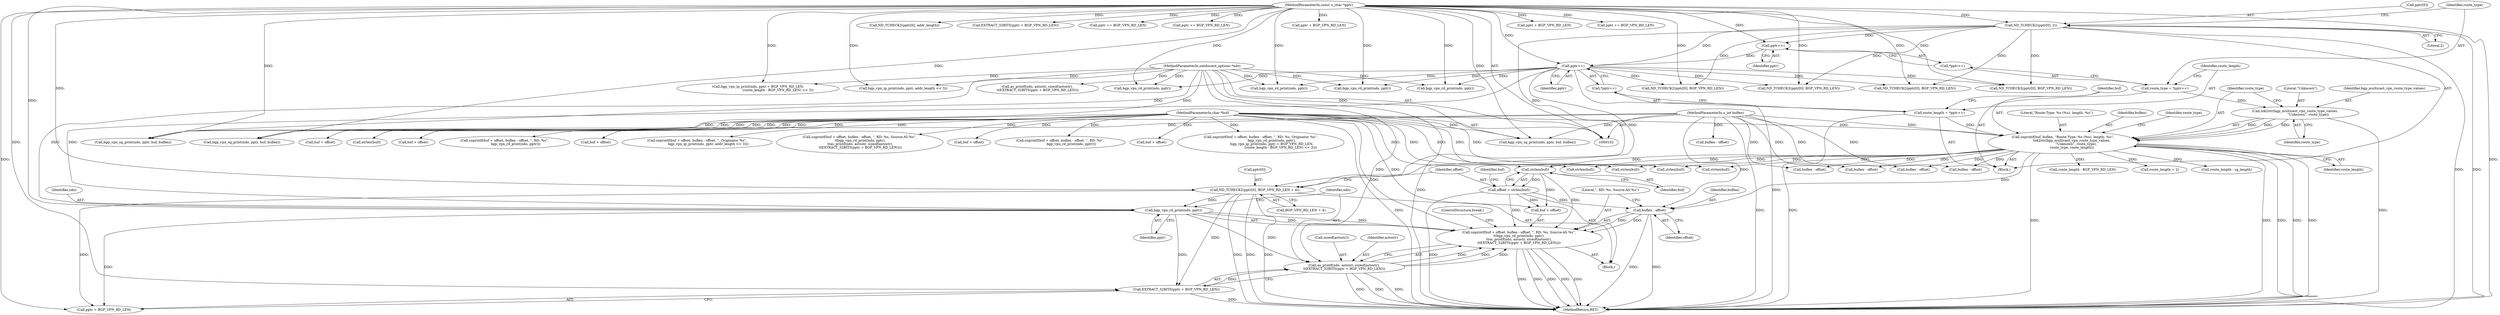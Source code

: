 digraph "0_tcpdump_d515b4b4a300479cdf1a6e0d1bb95bc1f9fee514@API" {
"1000185" [label="(Call,snprintf(buf + offset, buflen - offset, \", RD: %s, Source-AS %s\",\n\t\tbgp_vpn_rd_print(ndo, pptr),\n\t\tas_printf(ndo, astostr, sizeof(astostr),\n\t\tEXTRACT_32BITS(pptr + BGP_VPN_RD_LEN))))"];
"1000183" [label="(Call,strlen(buf))"];
"1000128" [label="(Call,snprintf(buf, buflen, \"Route-Type: %s (%u), length: %u\",\n                 tok2str(bgp_multicast_vpn_route_type_values,\n                         \"Unknown\", route_type),\n                 route_type, route_length))"];
"1000105" [label="(MethodParameterIn,char *buf)"];
"1000106" [label="(MethodParameterIn,u_int buflen)"];
"1000132" [label="(Call,tok2str(bgp_multicast_vpn_route_type_values,\n                         \"Unknown\", route_type))"];
"1000118" [label="(Call,route_type = *pptr++)"];
"1000123" [label="(Call,route_length = *pptr++)"];
"1000181" [label="(Call,offset = strlen(buf))"];
"1000189" [label="(Call,buflen - offset)"];
"1000193" [label="(Call,bgp_vpn_rd_print(ndo, pptr))"];
"1000103" [label="(MethodParameterIn,netdissect_options *ndo)"];
"1000126" [label="(Call,pptr++)"];
"1000113" [label="(Call,ND_TCHECK2(pptr[0], 2))"];
"1000104" [label="(MethodParameterIn,const u_char *pptr)"];
"1000121" [label="(Call,pptr++)"];
"1000174" [label="(Call,ND_TCHECK2(pptr[0], BGP_VPN_RD_LEN + 4))"];
"1000196" [label="(Call,as_printf(ndo, astostr, sizeof(astostr),\n\t\tEXTRACT_32BITS(pptr + BGP_VPN_RD_LEN)))"];
"1000201" [label="(Call,EXTRACT_32BITS(pptr + BGP_VPN_RD_LEN))"];
"1000114" [label="(Call,pptr[0])"];
"1000284" [label="(Call,bgp_vpn_rd_print(ndo, pptr))"];
"1000347" [label="(MethodReturn,RET)"];
"1000152" [label="(Call,buf + offset)"];
"1000118" [label="(Call,route_type = *pptr++)"];
"1000207" [label="(Call,ND_TCHECK2(pptr[0], BGP_VPN_RD_LEN))"];
"1000249" [label="(Call,strlen(buf))"];
"1000133" [label="(Identifier,bgp_multicast_vpn_route_type_values)"];
"1000178" [label="(Call,BGP_VPN_RD_LEN + 4)"];
"1000199" [label="(Call,sizeof(astostr))"];
"1000137" [label="(Identifier,route_length)"];
"1000129" [label="(Identifier,buf)"];
"1000149" [label="(Call,strlen(buf))"];
"1000123" [label="(Call,route_length = *pptr++)"];
"1000305" [label="(Call,strlen(buf))"];
"1000134" [label="(Literal,\"Unknown\")"];
"1000132" [label="(Call,tok2str(bgp_multicast_vpn_route_type_values,\n                         \"Unknown\", route_type))"];
"1000259" [label="(Call,bgp_vpn_ip_print(ndo, pptr, addr_length << 3))"];
"1000127" [label="(Identifier,pptr)"];
"1000120" [label="(Call,*pptr++)"];
"1000124" [label="(Identifier,route_length)"];
"1000311" [label="(Call,buflen - offset)"];
"1000242" [label="(Call,ND_TCHECK2(pptr[0], addr_length))"];
"1000323" [label="(Call,EXTRACT_32BITS(pptr + BGP_VPN_RD_LEN))"];
"1000280" [label="(Call,buflen - offset)"];
"1000195" [label="(Identifier,pptr)"];
"1000227" [label="(Call,pptr += BGP_VPN_RD_LEN)"];
"1000125" [label="(Call,*pptr++)"];
"1000128" [label="(Call,snprintf(buf, buflen, \"Route-Type: %s (%u), length: %u\",\n                 tok2str(bgp_multicast_vpn_route_type_values,\n                         \"Unknown\", route_type),\n                 route_type, route_length))"];
"1000107" [label="(Block,)"];
"1000205" [label="(ControlStructure,break;)"];
"1000287" [label="(Call,pptr += BGP_VPN_RD_LEN)"];
"1000131" [label="(Literal,\"Route-Type: %s (%u), length: %u\")"];
"1000190" [label="(Identifier,buflen)"];
"1000162" [label="(Call,bgp_vpn_ip_print(ndo, pptr + BGP_VPN_RD_LEN,\n                                      (route_length - BGP_VPN_RD_LEN) << 3))"];
"1000202" [label="(Call,pptr + BGP_VPN_RD_LEN)"];
"1000308" [label="(Call,buf + offset)"];
"1000130" [label="(Identifier,buflen)"];
"1000216" [label="(Call,snprintf(buf + offset, buflen - offset, \", RD: %s\",\n                     bgp_vpn_rd_print(ndo, pptr)))"];
"1000184" [label="(Identifier,buf)"];
"1000175" [label="(Call,pptr[0])"];
"1000277" [label="(Call,buf + offset)"];
"1000117" [label="(Literal,2)"];
"1000191" [label="(Identifier,offset)"];
"1000140" [label="(Block,)"];
"1000106" [label="(MethodParameterIn,u_int buflen)"];
"1000139" [label="(Identifier,route_type)"];
"1000122" [label="(Identifier,pptr)"];
"1000232" [label="(Call,bgp_vpn_sg_print(ndo, pptr, buf, buflen))"];
"1000183" [label="(Call,strlen(buf))"];
"1000251" [label="(Call,snprintf(buf + offset, buflen - offset, \", Originator %s\",\n                     bgp_vpn_ip_print(ndo, pptr, addr_length << 3)))"];
"1000174" [label="(Call,ND_TCHECK2(pptr[0], BGP_VPN_RD_LEN + 4))"];
"1000307" [label="(Call,snprintf(buf + offset, buflen - offset, \", RD: %s, Source-AS %s\",\n \t\tbgp_vpn_rd_print(ndo, pptr),\n \t\tas_printf(ndo, astostr, sizeof(astostr),\n \t\tEXTRACT_32BITS(pptr + BGP_VPN_RD_LEN))))"];
"1000318" [label="(Call,as_printf(ndo, astostr, sizeof(astostr),\n \t\tEXTRACT_32BITS(pptr + BGP_VPN_RD_LEN)))"];
"1000126" [label="(Call,pptr++)"];
"1000324" [label="(Call,pptr + BGP_VPN_RD_LEN)"];
"1000192" [label="(Literal,\", RD: %s, Source-AS %s\")"];
"1000198" [label="(Identifier,astostr)"];
"1000186" [label="(Call,buf + offset)"];
"1000103" [label="(MethodParameterIn,netdissect_options *ndo)"];
"1000315" [label="(Call,bgp_vpn_rd_print(ndo, pptr))"];
"1000193" [label="(Call,bgp_vpn_rd_print(ndo, pptr))"];
"1000330" [label="(Call,bgp_vpn_sg_print(ndo, pptr, buf, buflen))"];
"1000267" [label="(Call,ND_TCHECK2(pptr[0], BGP_VPN_RD_LEN))"];
"1000121" [label="(Call,pptr++)"];
"1000217" [label="(Call,buf + offset)"];
"1000185" [label="(Call,snprintf(buf + offset, buflen - offset, \", RD: %s, Source-AS %s\",\n\t\tbgp_vpn_rd_print(ndo, pptr),\n\t\tas_printf(ndo, astostr, sizeof(astostr),\n\t\tEXTRACT_32BITS(pptr + BGP_VPN_RD_LEN))))"];
"1000155" [label="(Call,buflen - offset)"];
"1000220" [label="(Call,buflen - offset)"];
"1000135" [label="(Identifier,route_type)"];
"1000201" [label="(Call,EXTRACT_32BITS(pptr + BGP_VPN_RD_LEN))"];
"1000189" [label="(Call,buflen - offset)"];
"1000168" [label="(Call,route_length - BGP_VPN_RD_LEN)"];
"1000182" [label="(Identifier,offset)"];
"1000298" [label="(Call,ND_TCHECK2(pptr[0], BGP_VPN_RD_LEN))"];
"1000290" [label="(Call,bgp_vpn_sg_print(ndo, pptr, buf, buflen))"];
"1000197" [label="(Identifier,ndo)"];
"1000276" [label="(Call,snprintf(buf + offset, buflen - offset, \", RD: %s\",\n                     bgp_vpn_rd_print(ndo, pptr)))"];
"1000164" [label="(Call,pptr + BGP_VPN_RD_LEN)"];
"1000113" [label="(Call,ND_TCHECK2(pptr[0], 2))"];
"1000274" [label="(Call,strlen(buf))"];
"1000194" [label="(Identifier,ndo)"];
"1000214" [label="(Call,strlen(buf))"];
"1000327" [label="(Call,pptr += BGP_VPN_RD_LEN)"];
"1000187" [label="(Identifier,buf)"];
"1000252" [label="(Call,buf + offset)"];
"1000224" [label="(Call,bgp_vpn_rd_print(ndo, pptr))"];
"1000151" [label="(Call,snprintf(buf + offset, buflen - offset, \", RD: %s, Originator %s\",\n                     bgp_vpn_rd_print(ndo, pptr),\n                     bgp_vpn_ip_print(ndo, pptr + BGP_VPN_RD_LEN,\n                                      (route_length - BGP_VPN_RD_LEN) << 3)))"];
"1000181" [label="(Call,offset = strlen(buf))"];
"1000136" [label="(Identifier,route_type)"];
"1000340" [label="(Call,route_length + 2)"];
"1000142" [label="(Call,ND_TCHECK2(pptr[0], BGP_VPN_RD_LEN))"];
"1000105" [label="(MethodParameterIn,char *buf)"];
"1000104" [label="(MethodParameterIn,const u_char *pptr)"];
"1000196" [label="(Call,as_printf(ndo, astostr, sizeof(astostr),\n\t\tEXTRACT_32BITS(pptr + BGP_VPN_RD_LEN)))"];
"1000255" [label="(Call,buflen - offset)"];
"1000159" [label="(Call,bgp_vpn_rd_print(ndo, pptr))"];
"1000119" [label="(Identifier,route_type)"];
"1000239" [label="(Call,route_length - sg_length)"];
"1000185" -> "1000140"  [label="AST: "];
"1000185" -> "1000196"  [label="CFG: "];
"1000186" -> "1000185"  [label="AST: "];
"1000189" -> "1000185"  [label="AST: "];
"1000192" -> "1000185"  [label="AST: "];
"1000193" -> "1000185"  [label="AST: "];
"1000196" -> "1000185"  [label="AST: "];
"1000205" -> "1000185"  [label="CFG: "];
"1000185" -> "1000347"  [label="DDG: "];
"1000185" -> "1000347"  [label="DDG: "];
"1000185" -> "1000347"  [label="DDG: "];
"1000185" -> "1000347"  [label="DDG: "];
"1000185" -> "1000347"  [label="DDG: "];
"1000183" -> "1000185"  [label="DDG: "];
"1000105" -> "1000185"  [label="DDG: "];
"1000181" -> "1000185"  [label="DDG: "];
"1000189" -> "1000185"  [label="DDG: "];
"1000189" -> "1000185"  [label="DDG: "];
"1000193" -> "1000185"  [label="DDG: "];
"1000193" -> "1000185"  [label="DDG: "];
"1000196" -> "1000185"  [label="DDG: "];
"1000196" -> "1000185"  [label="DDG: "];
"1000196" -> "1000185"  [label="DDG: "];
"1000183" -> "1000181"  [label="AST: "];
"1000183" -> "1000184"  [label="CFG: "];
"1000184" -> "1000183"  [label="AST: "];
"1000181" -> "1000183"  [label="CFG: "];
"1000183" -> "1000181"  [label="DDG: "];
"1000128" -> "1000183"  [label="DDG: "];
"1000105" -> "1000183"  [label="DDG: "];
"1000183" -> "1000186"  [label="DDG: "];
"1000128" -> "1000107"  [label="AST: "];
"1000128" -> "1000137"  [label="CFG: "];
"1000129" -> "1000128"  [label="AST: "];
"1000130" -> "1000128"  [label="AST: "];
"1000131" -> "1000128"  [label="AST: "];
"1000132" -> "1000128"  [label="AST: "];
"1000136" -> "1000128"  [label="AST: "];
"1000137" -> "1000128"  [label="AST: "];
"1000139" -> "1000128"  [label="CFG: "];
"1000128" -> "1000347"  [label="DDG: "];
"1000128" -> "1000347"  [label="DDG: "];
"1000128" -> "1000347"  [label="DDG: "];
"1000128" -> "1000347"  [label="DDG: "];
"1000128" -> "1000347"  [label="DDG: "];
"1000105" -> "1000128"  [label="DDG: "];
"1000106" -> "1000128"  [label="DDG: "];
"1000132" -> "1000128"  [label="DDG: "];
"1000132" -> "1000128"  [label="DDG: "];
"1000132" -> "1000128"  [label="DDG: "];
"1000123" -> "1000128"  [label="DDG: "];
"1000128" -> "1000149"  [label="DDG: "];
"1000128" -> "1000155"  [label="DDG: "];
"1000128" -> "1000168"  [label="DDG: "];
"1000128" -> "1000189"  [label="DDG: "];
"1000128" -> "1000214"  [label="DDG: "];
"1000128" -> "1000220"  [label="DDG: "];
"1000128" -> "1000239"  [label="DDG: "];
"1000128" -> "1000274"  [label="DDG: "];
"1000128" -> "1000280"  [label="DDG: "];
"1000128" -> "1000305"  [label="DDG: "];
"1000128" -> "1000311"  [label="DDG: "];
"1000128" -> "1000340"  [label="DDG: "];
"1000105" -> "1000102"  [label="AST: "];
"1000105" -> "1000347"  [label="DDG: "];
"1000105" -> "1000149"  [label="DDG: "];
"1000105" -> "1000151"  [label="DDG: "];
"1000105" -> "1000152"  [label="DDG: "];
"1000105" -> "1000186"  [label="DDG: "];
"1000105" -> "1000214"  [label="DDG: "];
"1000105" -> "1000216"  [label="DDG: "];
"1000105" -> "1000217"  [label="DDG: "];
"1000105" -> "1000232"  [label="DDG: "];
"1000105" -> "1000249"  [label="DDG: "];
"1000105" -> "1000251"  [label="DDG: "];
"1000105" -> "1000252"  [label="DDG: "];
"1000105" -> "1000274"  [label="DDG: "];
"1000105" -> "1000276"  [label="DDG: "];
"1000105" -> "1000277"  [label="DDG: "];
"1000105" -> "1000290"  [label="DDG: "];
"1000105" -> "1000305"  [label="DDG: "];
"1000105" -> "1000307"  [label="DDG: "];
"1000105" -> "1000308"  [label="DDG: "];
"1000105" -> "1000330"  [label="DDG: "];
"1000106" -> "1000102"  [label="AST: "];
"1000106" -> "1000347"  [label="DDG: "];
"1000106" -> "1000155"  [label="DDG: "];
"1000106" -> "1000189"  [label="DDG: "];
"1000106" -> "1000220"  [label="DDG: "];
"1000106" -> "1000232"  [label="DDG: "];
"1000106" -> "1000255"  [label="DDG: "];
"1000106" -> "1000280"  [label="DDG: "];
"1000106" -> "1000290"  [label="DDG: "];
"1000106" -> "1000311"  [label="DDG: "];
"1000106" -> "1000330"  [label="DDG: "];
"1000132" -> "1000135"  [label="CFG: "];
"1000133" -> "1000132"  [label="AST: "];
"1000134" -> "1000132"  [label="AST: "];
"1000135" -> "1000132"  [label="AST: "];
"1000136" -> "1000132"  [label="CFG: "];
"1000132" -> "1000347"  [label="DDG: "];
"1000118" -> "1000132"  [label="DDG: "];
"1000118" -> "1000107"  [label="AST: "];
"1000118" -> "1000120"  [label="CFG: "];
"1000119" -> "1000118"  [label="AST: "];
"1000120" -> "1000118"  [label="AST: "];
"1000124" -> "1000118"  [label="CFG: "];
"1000123" -> "1000107"  [label="AST: "];
"1000123" -> "1000125"  [label="CFG: "];
"1000124" -> "1000123"  [label="AST: "];
"1000125" -> "1000123"  [label="AST: "];
"1000129" -> "1000123"  [label="CFG: "];
"1000123" -> "1000347"  [label="DDG: "];
"1000181" -> "1000140"  [label="AST: "];
"1000182" -> "1000181"  [label="AST: "];
"1000187" -> "1000181"  [label="CFG: "];
"1000181" -> "1000347"  [label="DDG: "];
"1000181" -> "1000186"  [label="DDG: "];
"1000181" -> "1000189"  [label="DDG: "];
"1000189" -> "1000191"  [label="CFG: "];
"1000190" -> "1000189"  [label="AST: "];
"1000191" -> "1000189"  [label="AST: "];
"1000192" -> "1000189"  [label="CFG: "];
"1000189" -> "1000347"  [label="DDG: "];
"1000189" -> "1000347"  [label="DDG: "];
"1000193" -> "1000195"  [label="CFG: "];
"1000194" -> "1000193"  [label="AST: "];
"1000195" -> "1000193"  [label="AST: "];
"1000197" -> "1000193"  [label="CFG: "];
"1000103" -> "1000193"  [label="DDG: "];
"1000126" -> "1000193"  [label="DDG: "];
"1000174" -> "1000193"  [label="DDG: "];
"1000104" -> "1000193"  [label="DDG: "];
"1000193" -> "1000196"  [label="DDG: "];
"1000193" -> "1000201"  [label="DDG: "];
"1000193" -> "1000202"  [label="DDG: "];
"1000103" -> "1000102"  [label="AST: "];
"1000103" -> "1000347"  [label="DDG: "];
"1000103" -> "1000159"  [label="DDG: "];
"1000103" -> "1000162"  [label="DDG: "];
"1000103" -> "1000196"  [label="DDG: "];
"1000103" -> "1000224"  [label="DDG: "];
"1000103" -> "1000232"  [label="DDG: "];
"1000103" -> "1000259"  [label="DDG: "];
"1000103" -> "1000284"  [label="DDG: "];
"1000103" -> "1000290"  [label="DDG: "];
"1000103" -> "1000315"  [label="DDG: "];
"1000103" -> "1000318"  [label="DDG: "];
"1000103" -> "1000330"  [label="DDG: "];
"1000126" -> "1000125"  [label="AST: "];
"1000126" -> "1000127"  [label="CFG: "];
"1000127" -> "1000126"  [label="AST: "];
"1000125" -> "1000126"  [label="CFG: "];
"1000126" -> "1000347"  [label="DDG: "];
"1000113" -> "1000126"  [label="DDG: "];
"1000121" -> "1000126"  [label="DDG: "];
"1000104" -> "1000126"  [label="DDG: "];
"1000126" -> "1000142"  [label="DDG: "];
"1000126" -> "1000159"  [label="DDG: "];
"1000126" -> "1000174"  [label="DDG: "];
"1000126" -> "1000207"  [label="DDG: "];
"1000126" -> "1000224"  [label="DDG: "];
"1000126" -> "1000267"  [label="DDG: "];
"1000126" -> "1000284"  [label="DDG: "];
"1000126" -> "1000298"  [label="DDG: "];
"1000126" -> "1000315"  [label="DDG: "];
"1000113" -> "1000107"  [label="AST: "];
"1000113" -> "1000117"  [label="CFG: "];
"1000114" -> "1000113"  [label="AST: "];
"1000117" -> "1000113"  [label="AST: "];
"1000119" -> "1000113"  [label="CFG: "];
"1000113" -> "1000347"  [label="DDG: "];
"1000113" -> "1000347"  [label="DDG: "];
"1000104" -> "1000113"  [label="DDG: "];
"1000113" -> "1000121"  [label="DDG: "];
"1000113" -> "1000142"  [label="DDG: "];
"1000113" -> "1000174"  [label="DDG: "];
"1000113" -> "1000207"  [label="DDG: "];
"1000113" -> "1000267"  [label="DDG: "];
"1000113" -> "1000298"  [label="DDG: "];
"1000104" -> "1000102"  [label="AST: "];
"1000104" -> "1000347"  [label="DDG: "];
"1000104" -> "1000121"  [label="DDG: "];
"1000104" -> "1000142"  [label="DDG: "];
"1000104" -> "1000159"  [label="DDG: "];
"1000104" -> "1000162"  [label="DDG: "];
"1000104" -> "1000164"  [label="DDG: "];
"1000104" -> "1000174"  [label="DDG: "];
"1000104" -> "1000201"  [label="DDG: "];
"1000104" -> "1000202"  [label="DDG: "];
"1000104" -> "1000207"  [label="DDG: "];
"1000104" -> "1000224"  [label="DDG: "];
"1000104" -> "1000227"  [label="DDG: "];
"1000104" -> "1000232"  [label="DDG: "];
"1000104" -> "1000242"  [label="DDG: "];
"1000104" -> "1000259"  [label="DDG: "];
"1000104" -> "1000267"  [label="DDG: "];
"1000104" -> "1000284"  [label="DDG: "];
"1000104" -> "1000287"  [label="DDG: "];
"1000104" -> "1000290"  [label="DDG: "];
"1000104" -> "1000298"  [label="DDG: "];
"1000104" -> "1000315"  [label="DDG: "];
"1000104" -> "1000323"  [label="DDG: "];
"1000104" -> "1000324"  [label="DDG: "];
"1000104" -> "1000327"  [label="DDG: "];
"1000104" -> "1000330"  [label="DDG: "];
"1000121" -> "1000120"  [label="AST: "];
"1000121" -> "1000122"  [label="CFG: "];
"1000122" -> "1000121"  [label="AST: "];
"1000120" -> "1000121"  [label="CFG: "];
"1000174" -> "1000140"  [label="AST: "];
"1000174" -> "1000178"  [label="CFG: "];
"1000175" -> "1000174"  [label="AST: "];
"1000178" -> "1000174"  [label="AST: "];
"1000182" -> "1000174"  [label="CFG: "];
"1000174" -> "1000347"  [label="DDG: "];
"1000174" -> "1000347"  [label="DDG: "];
"1000174" -> "1000347"  [label="DDG: "];
"1000174" -> "1000201"  [label="DDG: "];
"1000174" -> "1000202"  [label="DDG: "];
"1000196" -> "1000201"  [label="CFG: "];
"1000197" -> "1000196"  [label="AST: "];
"1000198" -> "1000196"  [label="AST: "];
"1000199" -> "1000196"  [label="AST: "];
"1000201" -> "1000196"  [label="AST: "];
"1000196" -> "1000347"  [label="DDG: "];
"1000196" -> "1000347"  [label="DDG: "];
"1000196" -> "1000347"  [label="DDG: "];
"1000201" -> "1000196"  [label="DDG: "];
"1000201" -> "1000202"  [label="CFG: "];
"1000202" -> "1000201"  [label="AST: "];
"1000201" -> "1000347"  [label="DDG: "];
}

